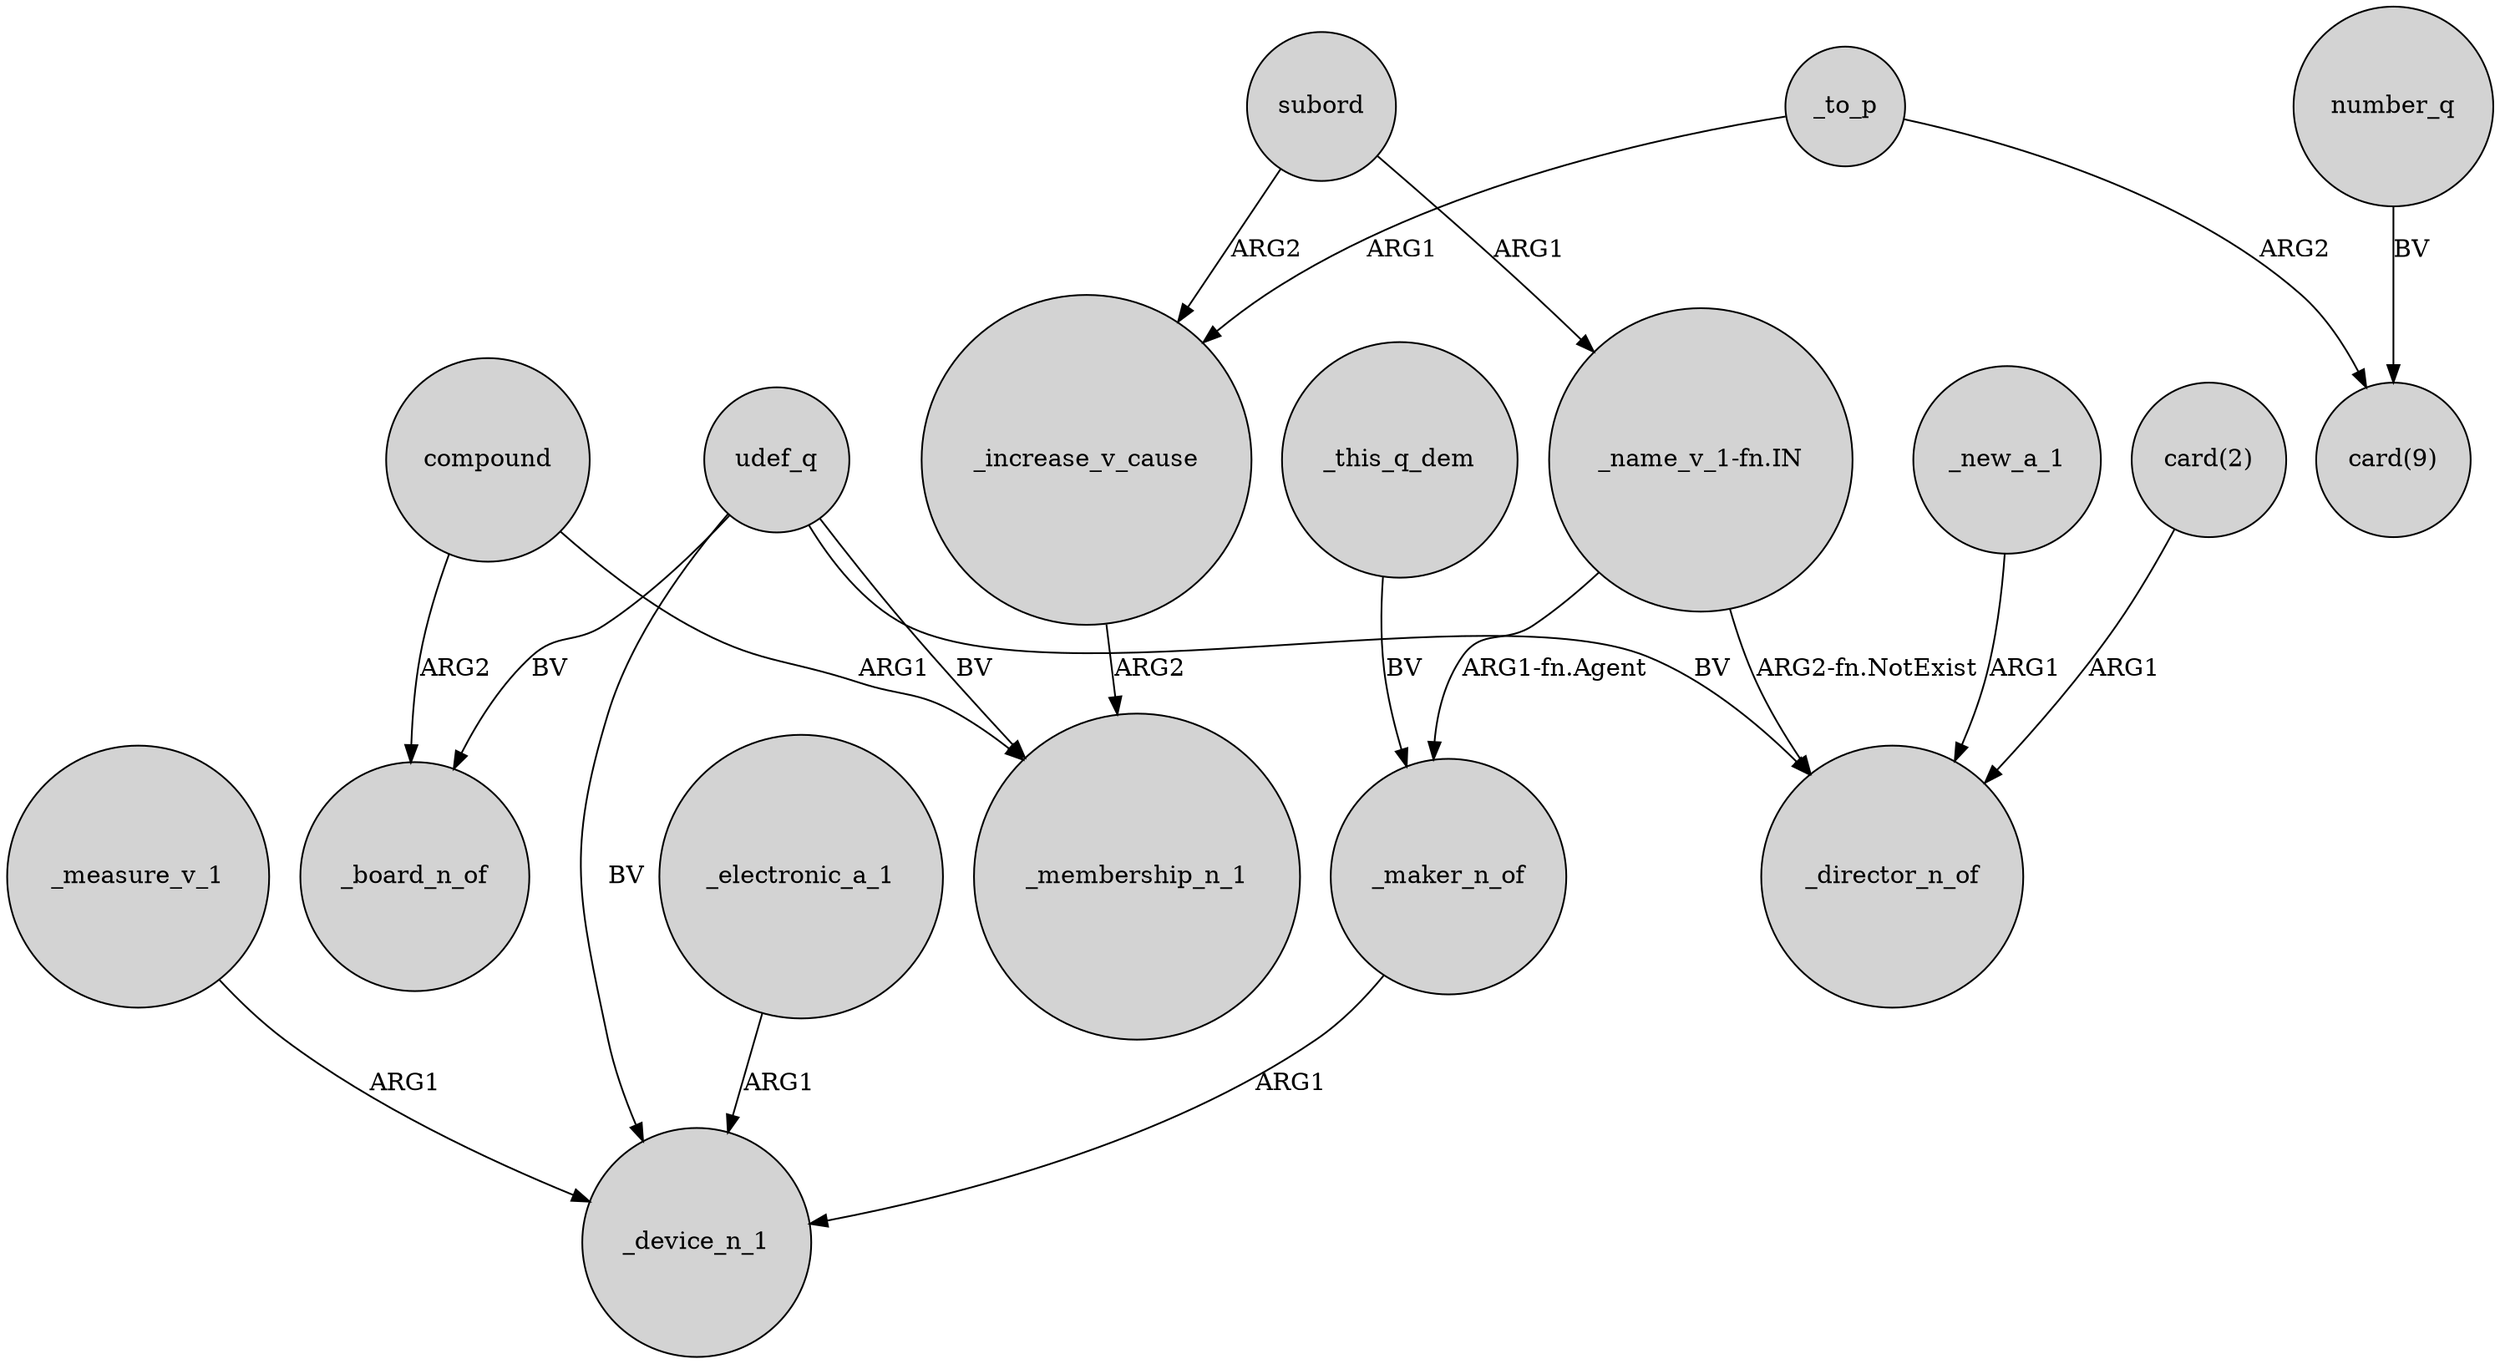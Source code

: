 digraph {
	node [shape=circle style=filled]
	_measure_v_1 -> _device_n_1 [label=ARG1]
	udef_q -> _membership_n_1 [label=BV]
	_new_a_1 -> _director_n_of [label=ARG1]
	subord -> _increase_v_cause [label=ARG2]
	_maker_n_of -> _device_n_1 [label=ARG1]
	_to_p -> _increase_v_cause [label=ARG1]
	"_name_v_1-fn.IN" -> _director_n_of [label="ARG2-fn.NotExist"]
	udef_q -> _board_n_of [label=BV]
	"card(2)" -> _director_n_of [label=ARG1]
	number_q -> "card(9)" [label=BV]
	"_name_v_1-fn.IN" -> _maker_n_of [label="ARG1-fn.Agent"]
	compound -> _board_n_of [label=ARG2]
	_this_q_dem -> _maker_n_of [label=BV]
	_increase_v_cause -> _membership_n_1 [label=ARG2]
	compound -> _membership_n_1 [label=ARG1]
	subord -> "_name_v_1-fn.IN" [label=ARG1]
	_to_p -> "card(9)" [label=ARG2]
	udef_q -> _device_n_1 [label=BV]
	udef_q -> _director_n_of [label=BV]
	_electronic_a_1 -> _device_n_1 [label=ARG1]
}
